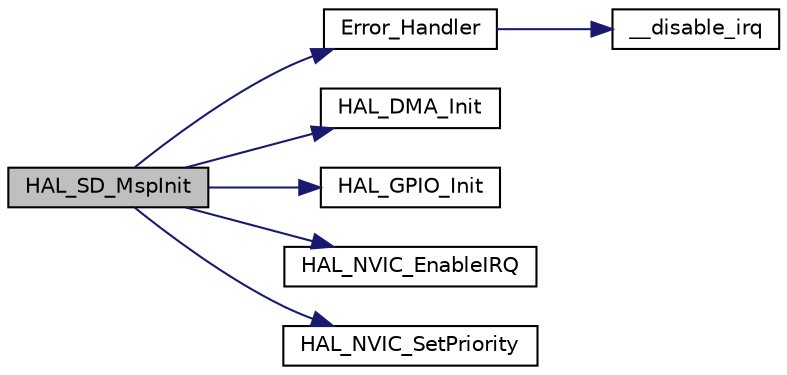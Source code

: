 digraph "HAL_SD_MspInit"
{
 // LATEX_PDF_SIZE
  edge [fontname="Helvetica",fontsize="10",labelfontname="Helvetica",labelfontsize="10"];
  node [fontname="Helvetica",fontsize="10",shape=record];
  rankdir="LR";
  Node1 [label="HAL_SD_MspInit",height=0.2,width=0.4,color="black", fillcolor="grey75", style="filled", fontcolor="black",tooltip=" "];
  Node1 -> Node2 [color="midnightblue",fontsize="10",style="solid",fontname="Helvetica"];
  Node2 [label="Error_Handler",height=0.2,width=0.4,color="black", fillcolor="white", style="filled",URL="$main_8h.html#a1730ffe1e560465665eb47d9264826f9",tooltip="This function is executed in case of error occurrence."];
  Node2 -> Node3 [color="midnightblue",fontsize="10",style="solid",fontname="Helvetica"];
  Node3 [label="__disable_irq",height=0.2,width=0.4,color="black", fillcolor="white", style="filled",URL="$group___c_m_s_i_s___core___reg_acc_functions.html#ga2299877e4ba3e162ca9dbabd6e0abef6",tooltip="Disable IRQ Interrupts."];
  Node1 -> Node4 [color="midnightblue",fontsize="10",style="solid",fontname="Helvetica"];
  Node4 [label="HAL_DMA_Init",height=0.2,width=0.4,color="black", fillcolor="white", style="filled",URL="$group___d_m_a___exported___functions___group1.html#ga0fbcb690074233a03f2fa366dc22ff01",tooltip=" "];
  Node1 -> Node5 [color="midnightblue",fontsize="10",style="solid",fontname="Helvetica"];
  Node5 [label="HAL_GPIO_Init",height=0.2,width=0.4,color="black", fillcolor="white", style="filled",URL="$group___g_p_i_o___exported___functions___group1.html#ga41bda93b6dd639e4905fdb1454eff98e",tooltip=" "];
  Node1 -> Node6 [color="midnightblue",fontsize="10",style="solid",fontname="Helvetica"];
  Node6 [label="HAL_NVIC_EnableIRQ",height=0.2,width=0.4,color="black", fillcolor="white", style="filled",URL="$group___c_o_r_t_e_x___exported___functions___group1.html#gaaad4492c1b25e006d69948a15790352a",tooltip=" "];
  Node1 -> Node7 [color="midnightblue",fontsize="10",style="solid",fontname="Helvetica"];
  Node7 [label="HAL_NVIC_SetPriority",height=0.2,width=0.4,color="black", fillcolor="white", style="filled",URL="$group___c_o_r_t_e_x___exported___functions___group1.html#ga8581a82025a4780efd00876a66e3e91b",tooltip=" "];
}
